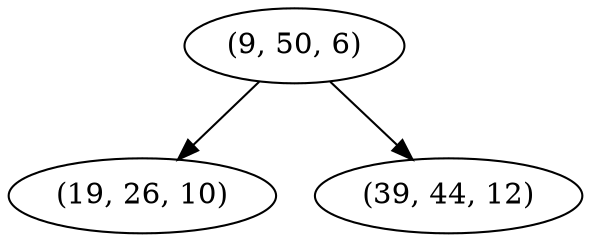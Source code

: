 digraph tree {
    "(9, 50, 6)";
    "(19, 26, 10)";
    "(39, 44, 12)";
    "(9, 50, 6)" -> "(19, 26, 10)";
    "(9, 50, 6)" -> "(39, 44, 12)";
}
